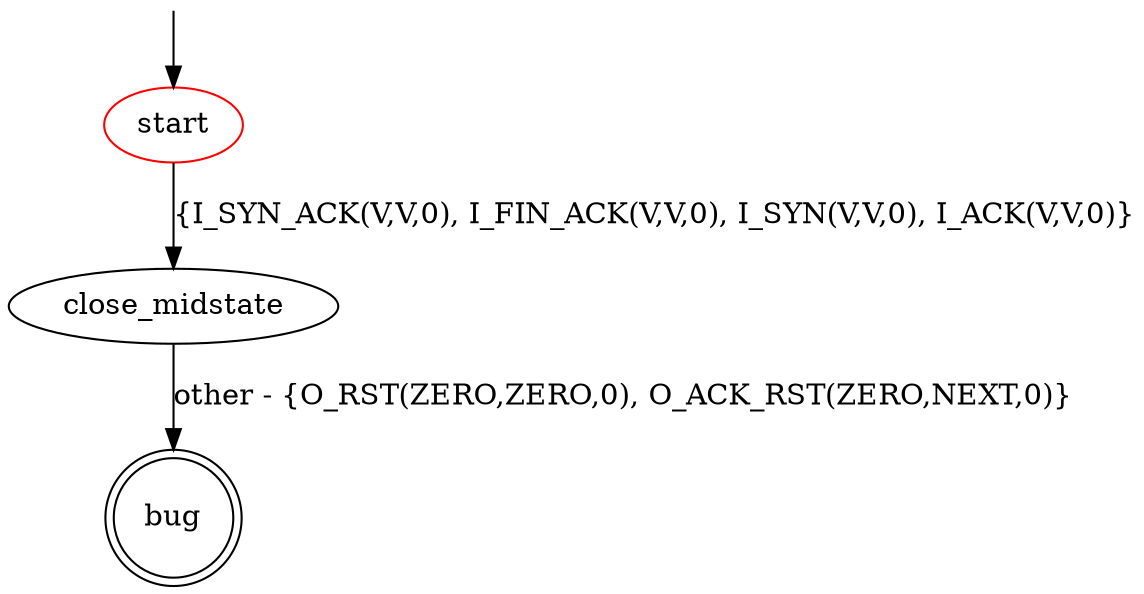 digraph G {
label=""
start [color="red"]
bug [shape="doublecircle"]

start -> close_midstate [label="{I_SYN_ACK(V,V,0), I_FIN_ACK(V,V,0), I_SYN(V,V,0), I_ACK(V,V,0)}"]
close_midstate -> bug [label="other - {O_RST(ZERO,ZERO,0), O_ACK_RST(ZERO,NEXT,0)}"]

__start0 [label="" shape="none" width="0" height="0"];
__start0 -> start;
}